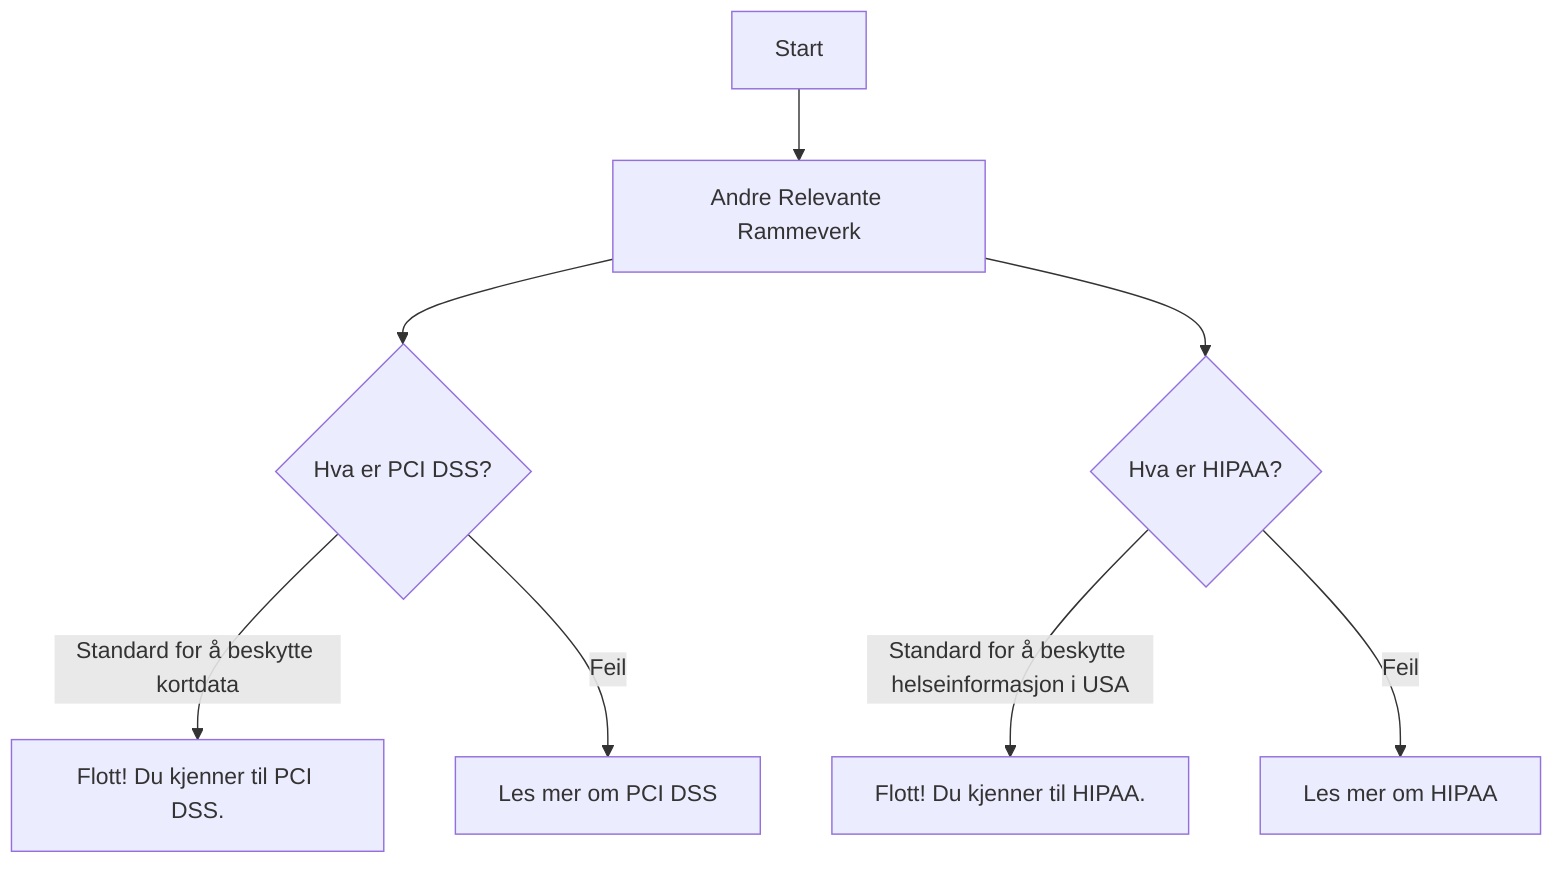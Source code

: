 flowchart TD
    Start --> A[Andre Relevante Rammeverk]
    
    A --> B{Hva er PCI DSS?}
    B -->|Standard for å beskytte kortdata| B1[Flott! Du kjenner til PCI DSS.]
    B -->|Feil| B2[Les mer om PCI DSS]
    
    A --> C{Hva er HIPAA?}
    C -->|Standard for å beskytte helseinformasjon i USA| C1[Flott! Du kjenner til HIPAA.]
    C -->|Feil| C2[Les mer om HIPAA]